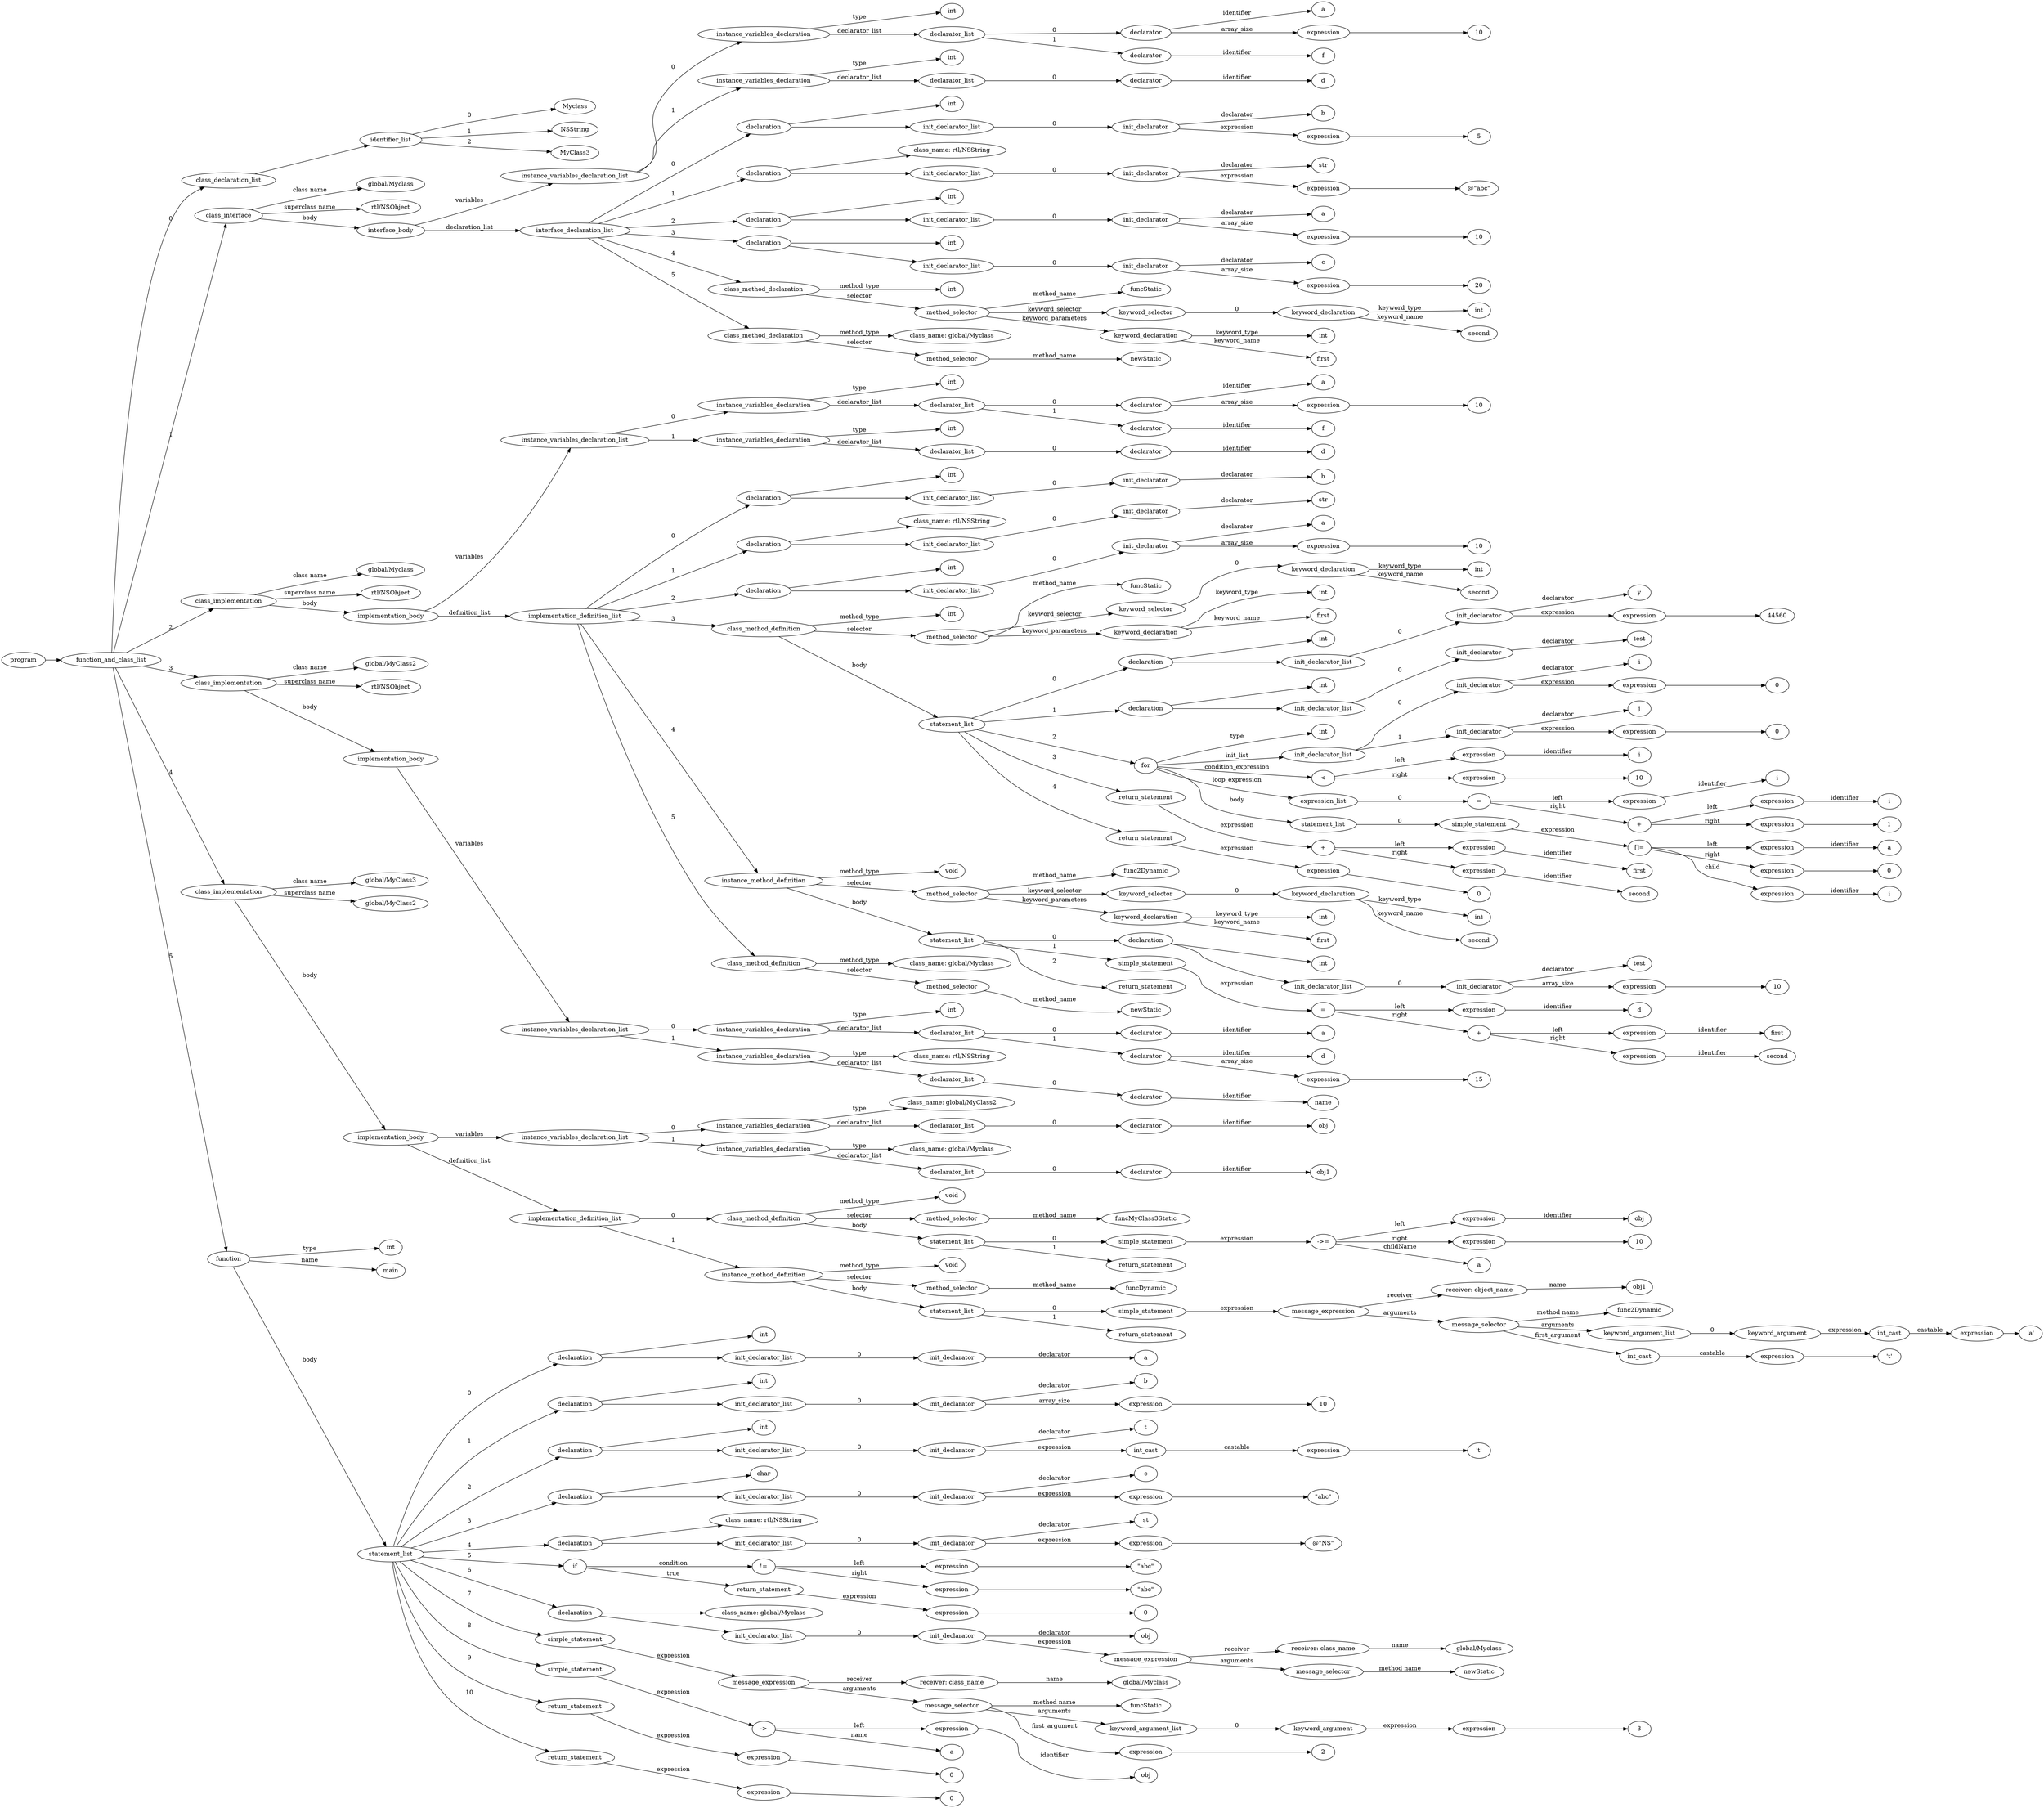 digraph ObjectiveC { rankdir="LR";
270[label="program"];
270->2;
2[label="function_and_class_list"];
2->1[label="0"];
1[label="class_declaration_list"];
1->0;
0[label="identifier_list"];
0.0 [label="Myclass"];
0->0.0 [label="0"];
0.1 [label="NSString"];
0->0.1 [label="1"];
0.2 [label="MyClass3"];
0->0.2 [label="2"];
2->52[label="1"];
52[label="class_interface"];
52.1 [label="global/Myclass"];
52->52.1 [label="class name"];
52.2 [label="rtl/NSObject"];
52->52.2 [label="superclass name"];
52->51[label="body"];
51[label="interface_body"];
51->10[label="variables"];
10[label="instance_variables_declaration_list"];
10->9[label="0"];
9[label="instance_variables_declaration"];
9->3[label="type"];
3[label="int"];
9->7[label="declarator_list"];
7[label="declarator_list"];
7->6[label="0"];
6[label="declarator"];
6.1 [label="a"];
6->6.1[label="identifier"];
6->5[label="array_size"];
5[label="expression"];
5->4;
4[label="10"];
7->8[label="1"];
8[label="declarator"];
8.1 [label="f"];
8->8.1[label="identifier"];
10->14[label="1"];
14[label="instance_variables_declaration"];
14->11[label="type"];
11[label="int"];
14->13[label="declarator_list"];
13[label="declarator_list"];
13->12[label="0"];
12[label="declarator"];
12.1 [label="d"];
12->12.1[label="identifier"];
51->21[label="declaration_list"];
21[label="interface_declaration_list"];
21->20[label="0"];
20[label="declaration"];
20->15;
15[label="int"];
20->19;
19[label="init_declarator_list"];
19->18[label="0"];
18[label="init_declarator"];
18.1 [label="b"];
18->18.1[label="declarator"];
18->17[label="expression"];
17[label="expression"];
17->16;
16[label="5"];
21->27[label="1"];
27[label="declaration"];
27->26;
26[label="class_name: rtl/NSString"];
27->25;
25[label="init_declarator_list"];
25->24[label="0"];
24[label="init_declarator"];
24.1 [label="str"];
24->24.1[label="declarator"];
24->23[label="expression"];
23[label="expression"];
23->22;
22[label=<@"abc">];
21->33[label="2"];
33[label="declaration"];
33->28;
28[label="int"];
33->32;
32[label="init_declarator_list"];
32->31[label="0"];
31[label="init_declarator"];
31.1 [label="a"];
31->31.1[label="declarator"];
31->30[label="array_size"];
30[label="expression"];
30->29;
29[label="10"];
21->39[label="3"];
39[label="declaration"];
39->34;
34[label="int"];
39->38;
38[label="init_declarator_list"];
38->37[label="0"];
37[label="init_declarator"];
37.1 [label="c"];
37->37.1[label="declarator"];
37->36[label="array_size"];
36[label="expression"];
36->35;
35[label="20"];
21->47[label="4"];
47[label="class_method_declaration"];
47->40[label="method_type"];
40[label="int"];
47->46[label="selector"];
46[label="method_selector"];
46->46.1 [label="method_name"];
46.1 [label="funcStatic"];
46->45[label="keyword_selector"];
45[label="keyword_selector"];
45->44[label="0"];
44[label="keyword_declaration"];
44->43[label="keyword_type"];
43[label="int"];
44->44.2 [label="keyword_name"];
44.2 [label="second"];
46->42[label="keyword_parameters"];
42[label="keyword_declaration"];
42->41[label="keyword_type"];
41[label="int"];
42->42.2 [label="keyword_name"];
42.2 [label="first"];
21->50[label="5"];
50[label="class_method_declaration"];
50->48[label="method_type"];
48[label="class_name: global/Myclass"];
50->49[label="selector"];
49[label="method_selector"];
49->49.1 [label="method_name"];
49.1 [label="newStatic"];
2->156[label="2"];
156[label="class_implementation"];
156.1 [label="global/Myclass"];
156->156.1 [label="class name"];
156.2 [label="rtl/NSObject"];
156->156.2 [label="superclass name"];
156->155[label="body"];
155[label="implementation_body"];
155->60[label="variables"];
60[label="instance_variables_declaration_list"];
60->59[label="0"];
59[label="instance_variables_declaration"];
59->53[label="type"];
53[label="int"];
59->57[label="declarator_list"];
57[label="declarator_list"];
57->56[label="0"];
56[label="declarator"];
56.1 [label="a"];
56->56.1[label="identifier"];
56->55[label="array_size"];
55[label="expression"];
55->54;
54[label="10"];
57->58[label="1"];
58[label="declarator"];
58.1 [label="f"];
58->58.1[label="identifier"];
60->64[label="1"];
64[label="instance_variables_declaration"];
64->61[label="type"];
61[label="int"];
64->63[label="declarator_list"];
63[label="declarator_list"];
63->62[label="0"];
62[label="declarator"];
62.1 [label="d"];
62->62.1[label="identifier"];
155->69[label="definition_list"];
69[label="implementation_definition_list"];
69->68[label="0"];
68[label="declaration"];
68->65;
65[label="int"];
68->67;
67[label="init_declarator_list"];
67->66[label="0"];
66[label="init_declarator"];
66.1 [label="b"];
66->66.1[label="declarator"];
69->73[label="1"];
73[label="declaration"];
73->72;
72[label="class_name: rtl/NSString"];
73->71;
71[label="init_declarator_list"];
71->70[label="0"];
70[label="init_declarator"];
70.1 [label="str"];
70->70.1[label="declarator"];
69->79[label="2"];
79[label="declaration"];
79->74;
74[label="int"];
79->78;
78[label="init_declarator_list"];
78->77[label="0"];
77[label="init_declarator"];
77.1 [label="a"];
77->77.1[label="declarator"];
77->76[label="array_size"];
76[label="expression"];
76->75;
75[label="10"];
69->130[label="3"];
130[label="class_method_definition"];
130->80[label="method_type"];
80[label="int"];
130->86[label="selector"];
86[label="method_selector"];
86->86.1 [label="method_name"];
86.1 [label="funcStatic"];
86->85[label="keyword_selector"];
85[label="keyword_selector"];
85->84[label="0"];
84[label="keyword_declaration"];
84->83[label="keyword_type"];
83[label="int"];
84->84.2 [label="keyword_name"];
84.2 [label="second"];
86->82[label="keyword_parameters"];
82[label="keyword_declaration"];
82->81[label="keyword_type"];
81[label="int"];
82->82.2 [label="keyword_name"];
82.2 [label="first"];
130->93[label="body"];
93[label="statement_list"];
93->92[label="0"];
92[label="declaration"];
92->87;
87[label="int"];
92->91;
91[label="init_declarator_list"];
91->90[label="0"];
90[label="init_declarator"];
90.1 [label="y"];
90->90.1[label="declarator"];
90->89[label="expression"];
89[label="expression"];
89->88;
88[label="44560"];
93->97[label="1"];
97[label="declaration"];
97->94;
94[label="int"];
97->96;
96[label="init_declarator_list"];
96->95[label="0"];
95[label="init_declarator"];
95.1 [label="test"];
95->95.1[label="declarator"];
93->125[label="2"];
125[label="for"];
125->98[label="type"];
98[label="int"];
125->102[label="init_list"];
102[label="init_declarator_list"];
102->101[label="0"];
101[label="init_declarator"];
101.1 [label="i"];
101->101.1[label="declarator"];
101->100[label="expression"];
100[label="expression"];
100->99;
99[label="0"];
102->105[label="1"];
105[label="init_declarator"];
105.1 [label="j"];
105->105.1[label="declarator"];
105->104[label="expression"];
104[label="expression"];
104->103;
103[label="0"];
125->109[label="condition_expression"];
109[label="expression"];
109[label="<"];
109->106[label="left"];
106[label="expression"];
106->106.1 [label="identifier"];106.1[label="i"];
109->108[label="right"];
108[label="expression"];
108->107;
107[label="10"];
125->116[label="loop_expression"];
116[label="expression_list"];
116->115[label="0"];
115[label="expression"];
115[label="="];
115->110[label="left"];
110[label="expression"];
110->110.1 [label="identifier"];110.1[label="i"];
115->114[label="right"];
114[label="expression"];
114[label="+"];
114->111[label="left"];
111[label="expression"];
111->111.1 [label="identifier"];111.1[label="i"];
114->113[label="right"];
113[label="expression"];
113->112;
112[label="1"];
125->124[label="body"];
124[label="statement_list"];
124->123[label="0"];
123[label="simple_statement"];
123->122[label="expression"];
122[label="expression"];
122[label="[]="];
122->117[label="left"];
117[label="expression"];
117->117.1 [label="identifier"];117.1[label="a"];
122->121[label="right"];
121[label="expression"];
121->120;
120[label="0"];
122->118[label="child"];
118[label="expression"];
118->118.1 [label="identifier"];118.1[label="i"];
93->129[label="3"];
129[label="return_statement"];
129->128[label="expression"];
128[label="expression"];
128[label="+"];
128->126[label="left"];
126[label="expression"];
126->126.1 [label="identifier"];126.1[label="first"];
128->127[label="right"];
127[label="expression"];
127->127.1 [label="identifier"];127.1[label="second"];
93->288[label="4"];
288[label="return_statement"];
288->287[label="expression"];
287[label="expression"];
287->286;
286[label="0"];
69->151[label="4"];
151[label="instance_method_definition"];
151->150[label="method_type"];
150[label="void"];
151->136[label="selector"];
136[label="method_selector"];
136->136.1 [label="method_name"];
136.1 [label="func2Dynamic"];
136->135[label="keyword_selector"];
135[label="keyword_selector"];
135->134[label="0"];
134[label="keyword_declaration"];
134->133[label="keyword_type"];
133[label="int"];
134->134.2 [label="keyword_name"];
134.2 [label="second"];
136->132[label="keyword_parameters"];
132[label="keyword_declaration"];
132->131[label="keyword_type"];
131[label="int"];
132->132.2 [label="keyword_name"];
132.2 [label="first"];
151->143[label="body"];
143[label="statement_list"];
143->142[label="0"];
142[label="declaration"];
142->137;
137[label="int"];
142->141;
141[label="init_declarator_list"];
141->140[label="0"];
140[label="init_declarator"];
140.1 [label="test"];
140->140.1[label="declarator"];
140->139[label="array_size"];
139[label="expression"];
139->138;
138[label="10"];
143->149[label="1"];
149[label="simple_statement"];
149->148[label="expression"];
148[label="expression"];
148[label="="];
148->144[label="left"];
144[label="expression"];
144->144.1 [label="identifier"];144.1[label="d"];
148->147[label="right"];
147[label="expression"];
147[label="+"];
147->145[label="left"];
145[label="expression"];
145->145.1 [label="identifier"];145.1[label="first"];
147->146[label="right"];
146[label="expression"];
146->146.1 [label="identifier"];146.1[label="second"];
143->285[label="2"];
285[label="return_statement"];
69->154[label="5"];
154[label="class_method_definition"];
154->152[label="method_type"];
152[label="class_name: global/Myclass"];
154->153[label="selector"];
153[label="method_selector"];
153->153.1 [label="method_name"];
153.1 [label="newStatic"];
2->170[label="3"];
170[label="class_implementation"];
170.1 [label="global/MyClass2"];
170->170.1 [label="class name"];
170.2 [label="rtl/NSObject"];
170->170.2 [label="superclass name"];
170->169[label="body"];
169[label="implementation_body"];
169->164[label="variables"];
164[label="instance_variables_declaration_list"];
164->163[label="0"];
163[label="instance_variables_declaration"];
163->157[label="type"];
157[label="int"];
163->159[label="declarator_list"];
159[label="declarator_list"];
159->158[label="0"];
158[label="declarator"];
158.1 [label="a"];
158->158.1[label="identifier"];
159->162[label="1"];
162[label="declarator"];
162.1 [label="d"];
162->162.1[label="identifier"];
162->161[label="array_size"];
161[label="expression"];
161->160;
160[label="15"];
164->168[label="1"];
168[label="instance_variables_declaration"];
168->167[label="type"];
167[label="class_name: rtl/NSString"];
168->166[label="declarator_list"];
166[label="declarator_list"];
166->165[label="0"];
165[label="declarator"];
165.1 [label="name"];
165->165.1[label="identifier"];
2->206[label="4"];
206[label="class_implementation"];
206.1 [label="global/MyClass3"];
206->206.1 [label="class name"];
206.2 [label="global/MyClass2"];
206->206.2 [label="superclass name"];
206->205[label="body"];
205[label="implementation_body"];
205->175[label="variables"];
175[label="instance_variables_declaration_list"];
175->174[label="0"];
174[label="instance_variables_declaration"];
174->173[label="type"];
173[label="class_name: global/MyClass2"];
174->172[label="declarator_list"];
172[label="declarator_list"];
172->171[label="0"];
171[label="declarator"];
171.1 [label="obj"];
171->171.1[label="identifier"];
175->179[label="1"];
179[label="instance_variables_declaration"];
179->178[label="type"];
178[label="class_name: global/Myclass"];
179->177[label="declarator_list"];
177[label="declarator_list"];
177->176[label="0"];
176[label="declarator"];
176.1 [label="obj1"];
176->176.1[label="identifier"];
205->190[label="definition_list"];
190[label="implementation_definition_list"];
190->189[label="0"];
189[label="class_method_definition"];
189->188[label="method_type"];
188[label="void"];
189->180[label="selector"];
180[label="method_selector"];
180->180.1 [label="method_name"];
180.1 [label="funcMyClass3Static"];
189->187[label="body"];
187[label="statement_list"];
187->186[label="0"];
186[label="simple_statement"];
186->185[label="expression"];
185[label="expression"];
185[label="->="];
185->181[label="left"];
181[label="expression"];
181->181.1 [label="identifier"];181.1[label="obj"];
185->184[label="right"];
184[label="expression"];
184->183;
183[label="10"];
185.1 [label="a"];
185->185.1 [label="childName"];
187->284[label="1"];
284[label="return_statement"];
190->204[label="1"];
204[label="instance_method_definition"];
204->203[label="method_type"];
203[label="void"];
204->191[label="selector"];
191[label="method_selector"];
191->191.1 [label="method_name"];
191.1 [label="funcDynamic"];
204->202[label="body"];
202[label="statement_list"];
202->201[label="0"];
201[label="simple_statement"];
201->200[label="expression"];
200[label="expression"];
200[label="message_expression"];
200->192[label="receiver"];
192[label="receiver: object_name"];
192.1 [label="obj1"];
192->192.1 [label="name"];
200->199[label="arguments"];
199[label="message_selector"];
199.1 [label="func2Dynamic"];
199->199.1 [label="method name"]; 
199->198[label="arguments"];
198[label="keyword_argument_list"];
198->197[label="0"];
197[label="keyword_argument"];
197->282[label="expression"];
282[label="expression"];
282[label="int_cast"];
282->196[label="castable"];
196[label="expression"];
196->195;
195[label=<'a'>];
199->281[label="first_argument"];
281[label="expression"];
281[label="int_cast"];
281->194[label="castable"];
194[label="expression"];
194->193;
193[label=<'t'>];
202->283[label="1"];
283[label="return_statement"];
2->269[label="5"];
269[label="function"];
269->207[label="type"];
207[label="int"];
269->269.1 [label="name"];
269.1 [label="main"];
269->212[label="body"];
212[label="statement_list"];
212->211[label="0"];
211[label="declaration"];
211->208;
208[label="int"];
211->210;
210[label="init_declarator_list"];
210->209[label="0"];
209[label="init_declarator"];
209.1 [label="a"];
209->209.1[label="declarator"];
212->218[label="1"];
218[label="declaration"];
218->213;
213[label="int"];
218->217;
217[label="init_declarator_list"];
217->216[label="0"];
216[label="init_declarator"];
216.1 [label="b"];
216->216.1[label="declarator"];
216->215[label="array_size"];
215[label="expression"];
215->214;
214[label="10"];
212->224[label="2"];
224[label="declaration"];
224->219;
219[label="int"];
224->223;
223[label="init_declarator_list"];
223->222[label="0"];
222[label="init_declarator"];
222.1 [label="t"];
222->222.1[label="declarator"];
222->289[label="expression"];
289[label="expression"];
289[label="int_cast"];
289->221[label="castable"];
221[label="expression"];
221->220;
220[label=<'t'>];
212->230[label="3"];
230[label="declaration"];
230->225;
225[label="char"];
230->229;
229[label="init_declarator_list"];
229->228[label="0"];
228[label="init_declarator"];
228.1 [label="c"];
228->228.1[label="declarator"];
228->227[label="expression"];
227[label="expression"];
227->226;
226[label=<"abc">];
212->236[label="4"];
236[label="declaration"];
236->235;
235[label="class_name: rtl/NSString"];
236->234;
234[label="init_declarator_list"];
234->233[label="0"];
233[label="init_declarator"];
233.1 [label="st"];
233->233.1[label="declarator"];
233->232[label="expression"];
232[label="expression"];
232->231;
231[label=<@"NS">];
212->245[label="5"];
245[label="if"];
245->241[label="condition"];
241[label="expression"];
241[label="!="];
241->238[label="left"];
238[label="expression"];
238->237;
237[label=<"abc">];
241->240[label="right"];
240[label="expression"];
240->239;
239[label=<"abc">];
245->244[label="true"];
244[label="return_statement"];
244->243[label="expression"];
243[label="expression"];
243->242;
242[label="0"];
212->252[label="6"];
252[label="declaration"];
252->251;
251[label="class_name: global/Myclass"];
252->250;
250[label="init_declarator_list"];
250->249[label="0"];
249[label="init_declarator"];
249.1 [label="obj"];
249->249.1[label="declarator"];
249->248[label="expression"];
248[label="expression"];
248[label="message_expression"];
248->246[label="receiver"];
246[label="receiver: class_name"];
246.1 [label="global/Myclass"];
246->246.1 [label="name"];
248->247[label="arguments"];
247[label="message_selector"];
247.1 [label="newStatic"];
247->247.1 [label="method name"]; 
212->262[label="7"];
262[label="simple_statement"];
262->261[label="expression"];
261[label="expression"];
261[label="message_expression"];
261->253[label="receiver"];
253[label="receiver: class_name"];
253.1 [label="global/Myclass"];
253->253.1 [label="name"];
261->260[label="arguments"];
260[label="message_selector"];
260.1 [label="funcStatic"];
260->260.1 [label="method name"]; 
260->259[label="arguments"];
259[label="keyword_argument_list"];
259->258[label="0"];
258[label="keyword_argument"];
258->257[label="expression"];
257[label="expression"];
257->256;
256[label="3"];
260->255[label="first_argument"];
255[label="expression"];
255->254;
254[label="2"];
212->265[label="8"];
265[label="simple_statement"];
265->264[label="expression"];
264[label="expression"];
264[label="->"];
264->263[label="left"];
263[label="expression"];
263->263.1 [label="identifier"];263.1[label="obj"];
264.1 [label="a"];
264->264.1 [label="name"];
212->268[label="9"];
268[label="return_statement"];
268->267[label="expression"];
267[label="expression"];
267->266;
266[label="0"];
212->298[label="10"];
298[label="return_statement"];
298->297[label="expression"];
297[label="expression"];
297->296;
296[label="0"];
}
